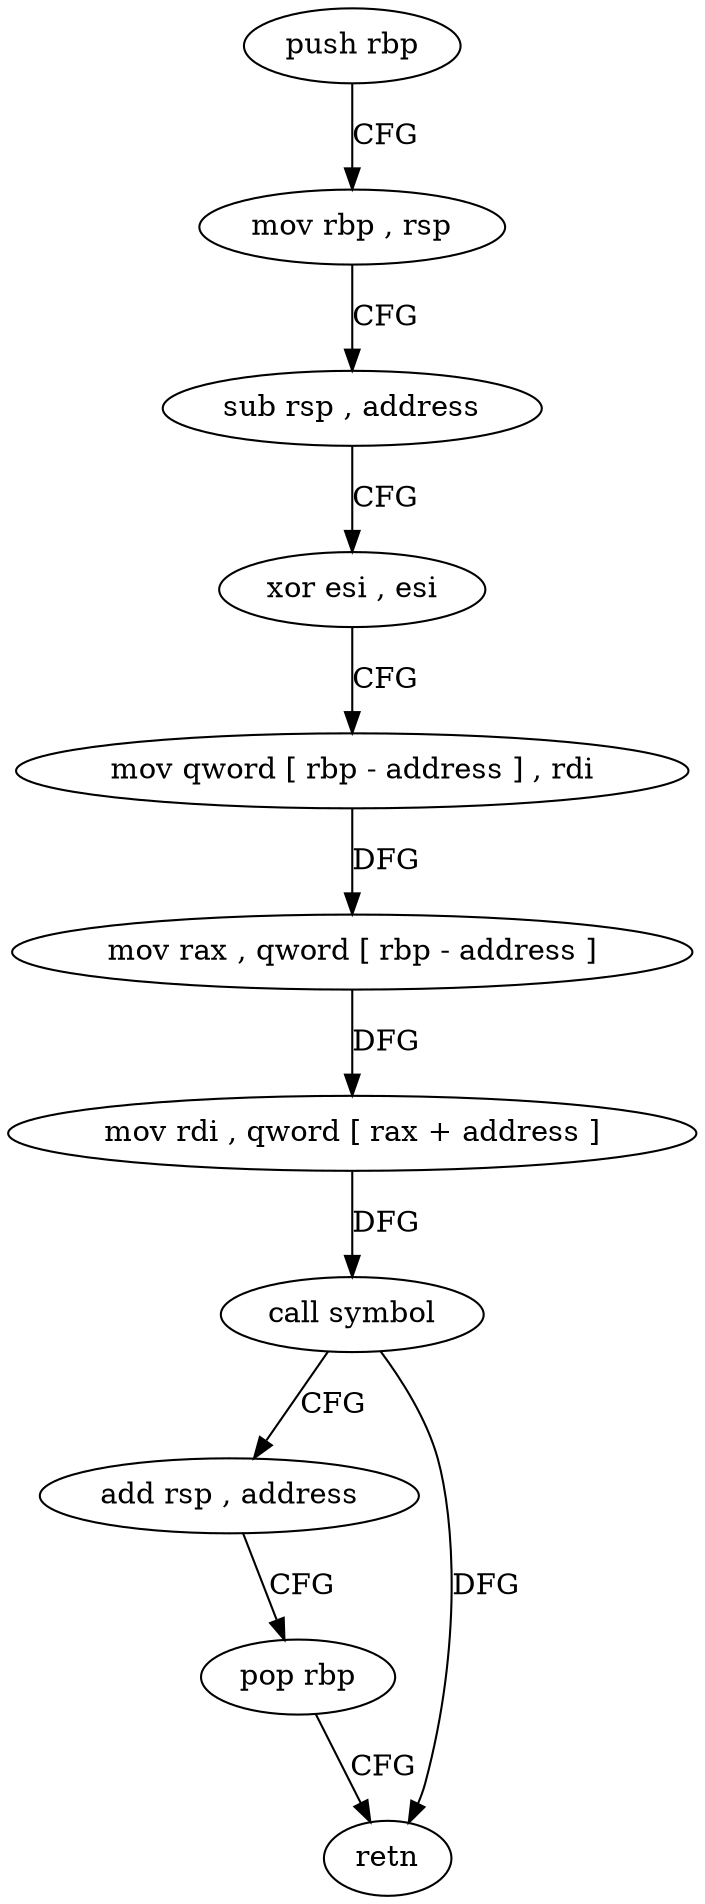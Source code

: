 digraph "func" {
"86640" [label = "push rbp" ]
"86641" [label = "mov rbp , rsp" ]
"86644" [label = "sub rsp , address" ]
"86648" [label = "xor esi , esi" ]
"86650" [label = "mov qword [ rbp - address ] , rdi" ]
"86654" [label = "mov rax , qword [ rbp - address ]" ]
"86658" [label = "mov rdi , qword [ rax + address ]" ]
"86662" [label = "call symbol" ]
"86667" [label = "add rsp , address" ]
"86671" [label = "pop rbp" ]
"86672" [label = "retn" ]
"86640" -> "86641" [ label = "CFG" ]
"86641" -> "86644" [ label = "CFG" ]
"86644" -> "86648" [ label = "CFG" ]
"86648" -> "86650" [ label = "CFG" ]
"86650" -> "86654" [ label = "DFG" ]
"86654" -> "86658" [ label = "DFG" ]
"86658" -> "86662" [ label = "DFG" ]
"86662" -> "86667" [ label = "CFG" ]
"86662" -> "86672" [ label = "DFG" ]
"86667" -> "86671" [ label = "CFG" ]
"86671" -> "86672" [ label = "CFG" ]
}
